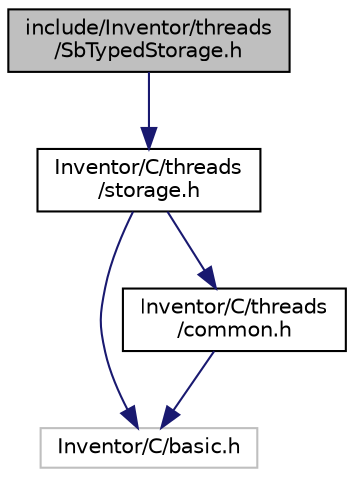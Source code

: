 digraph "include/Inventor/threads/SbTypedStorage.h"
{
 // LATEX_PDF_SIZE
  edge [fontname="Helvetica",fontsize="10",labelfontname="Helvetica",labelfontsize="10"];
  node [fontname="Helvetica",fontsize="10",shape=record];
  Node1 [label="include/Inventor/threads\l/SbTypedStorage.h",height=0.2,width=0.4,color="black", fillcolor="grey75", style="filled", fontcolor="black",tooltip=" "];
  Node1 -> Node2 [color="midnightblue",fontsize="10",style="solid",fontname="Helvetica"];
  Node2 [label="Inventor/C/threads\l/storage.h",height=0.2,width=0.4,color="black", fillcolor="white", style="filled",URL="$storage_8h.html",tooltip=" "];
  Node2 -> Node3 [color="midnightblue",fontsize="10",style="solid",fontname="Helvetica"];
  Node3 [label="Inventor/C/basic.h",height=0.2,width=0.4,color="grey75", fillcolor="white", style="filled",tooltip=" "];
  Node2 -> Node4 [color="midnightblue",fontsize="10",style="solid",fontname="Helvetica"];
  Node4 [label="Inventor/C/threads\l/common.h",height=0.2,width=0.4,color="black", fillcolor="white", style="filled",URL="$include_2Inventor_2C_2threads_2common_8h.html",tooltip=" "];
  Node4 -> Node3 [color="midnightblue",fontsize="10",style="solid",fontname="Helvetica"];
}
